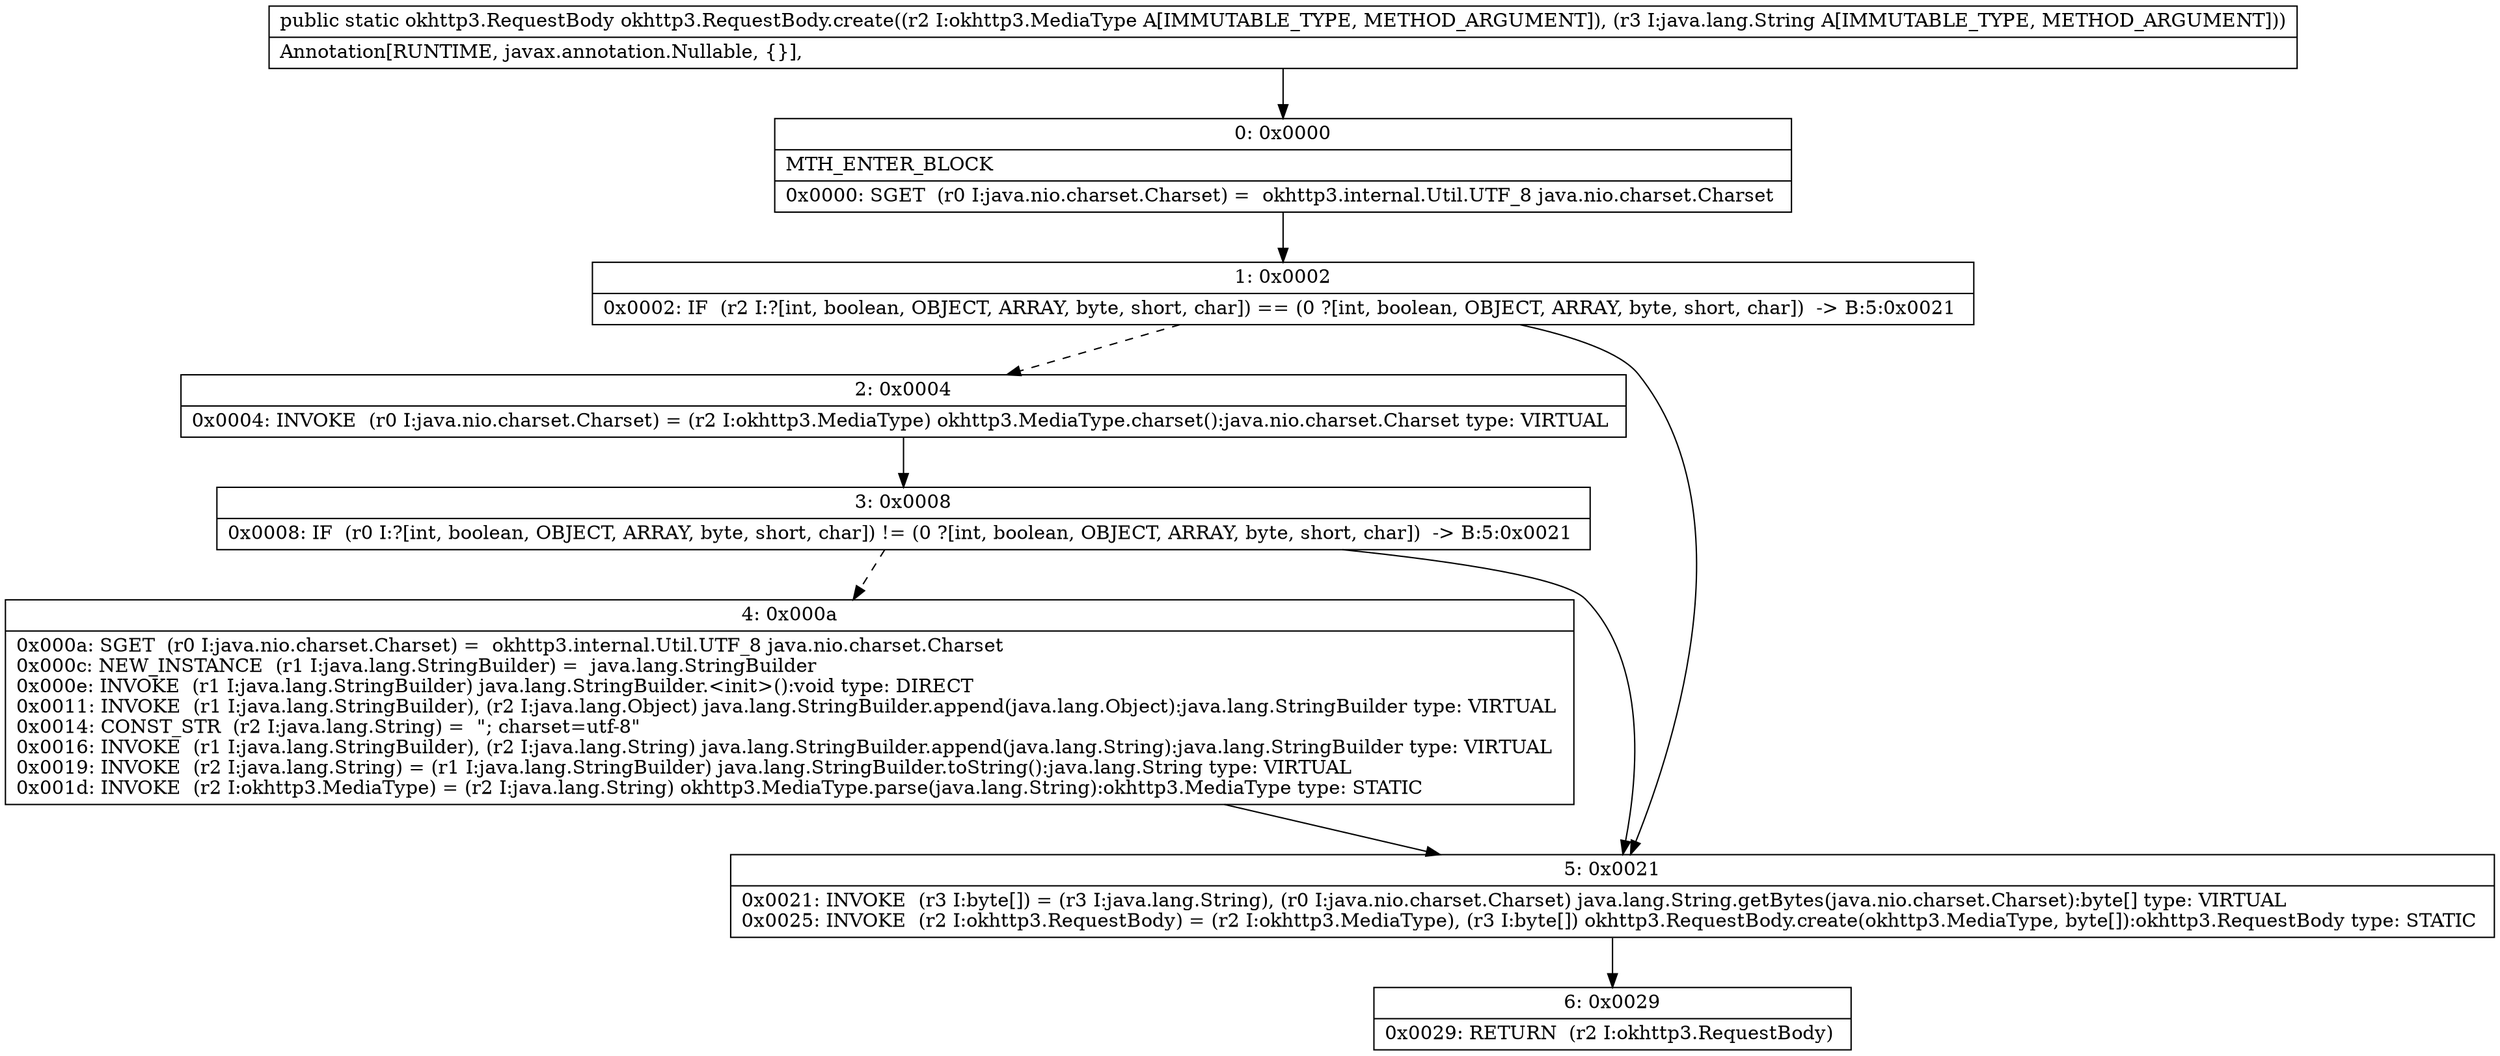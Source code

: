 digraph "CFG forokhttp3.RequestBody.create(Lokhttp3\/MediaType;Ljava\/lang\/String;)Lokhttp3\/RequestBody;" {
Node_0 [shape=record,label="{0\:\ 0x0000|MTH_ENTER_BLOCK\l|0x0000: SGET  (r0 I:java.nio.charset.Charset) =  okhttp3.internal.Util.UTF_8 java.nio.charset.Charset \l}"];
Node_1 [shape=record,label="{1\:\ 0x0002|0x0002: IF  (r2 I:?[int, boolean, OBJECT, ARRAY, byte, short, char]) == (0 ?[int, boolean, OBJECT, ARRAY, byte, short, char])  \-\> B:5:0x0021 \l}"];
Node_2 [shape=record,label="{2\:\ 0x0004|0x0004: INVOKE  (r0 I:java.nio.charset.Charset) = (r2 I:okhttp3.MediaType) okhttp3.MediaType.charset():java.nio.charset.Charset type: VIRTUAL \l}"];
Node_3 [shape=record,label="{3\:\ 0x0008|0x0008: IF  (r0 I:?[int, boolean, OBJECT, ARRAY, byte, short, char]) != (0 ?[int, boolean, OBJECT, ARRAY, byte, short, char])  \-\> B:5:0x0021 \l}"];
Node_4 [shape=record,label="{4\:\ 0x000a|0x000a: SGET  (r0 I:java.nio.charset.Charset) =  okhttp3.internal.Util.UTF_8 java.nio.charset.Charset \l0x000c: NEW_INSTANCE  (r1 I:java.lang.StringBuilder) =  java.lang.StringBuilder \l0x000e: INVOKE  (r1 I:java.lang.StringBuilder) java.lang.StringBuilder.\<init\>():void type: DIRECT \l0x0011: INVOKE  (r1 I:java.lang.StringBuilder), (r2 I:java.lang.Object) java.lang.StringBuilder.append(java.lang.Object):java.lang.StringBuilder type: VIRTUAL \l0x0014: CONST_STR  (r2 I:java.lang.String) =  \"; charset=utf\-8\" \l0x0016: INVOKE  (r1 I:java.lang.StringBuilder), (r2 I:java.lang.String) java.lang.StringBuilder.append(java.lang.String):java.lang.StringBuilder type: VIRTUAL \l0x0019: INVOKE  (r2 I:java.lang.String) = (r1 I:java.lang.StringBuilder) java.lang.StringBuilder.toString():java.lang.String type: VIRTUAL \l0x001d: INVOKE  (r2 I:okhttp3.MediaType) = (r2 I:java.lang.String) okhttp3.MediaType.parse(java.lang.String):okhttp3.MediaType type: STATIC \l}"];
Node_5 [shape=record,label="{5\:\ 0x0021|0x0021: INVOKE  (r3 I:byte[]) = (r3 I:java.lang.String), (r0 I:java.nio.charset.Charset) java.lang.String.getBytes(java.nio.charset.Charset):byte[] type: VIRTUAL \l0x0025: INVOKE  (r2 I:okhttp3.RequestBody) = (r2 I:okhttp3.MediaType), (r3 I:byte[]) okhttp3.RequestBody.create(okhttp3.MediaType, byte[]):okhttp3.RequestBody type: STATIC \l}"];
Node_6 [shape=record,label="{6\:\ 0x0029|0x0029: RETURN  (r2 I:okhttp3.RequestBody) \l}"];
MethodNode[shape=record,label="{public static okhttp3.RequestBody okhttp3.RequestBody.create((r2 I:okhttp3.MediaType A[IMMUTABLE_TYPE, METHOD_ARGUMENT]), (r3 I:java.lang.String A[IMMUTABLE_TYPE, METHOD_ARGUMENT]))  | Annotation[RUNTIME, javax.annotation.Nullable, \{\}], \l}"];
MethodNode -> Node_0;
Node_0 -> Node_1;
Node_1 -> Node_2[style=dashed];
Node_1 -> Node_5;
Node_2 -> Node_3;
Node_3 -> Node_4[style=dashed];
Node_3 -> Node_5;
Node_4 -> Node_5;
Node_5 -> Node_6;
}

